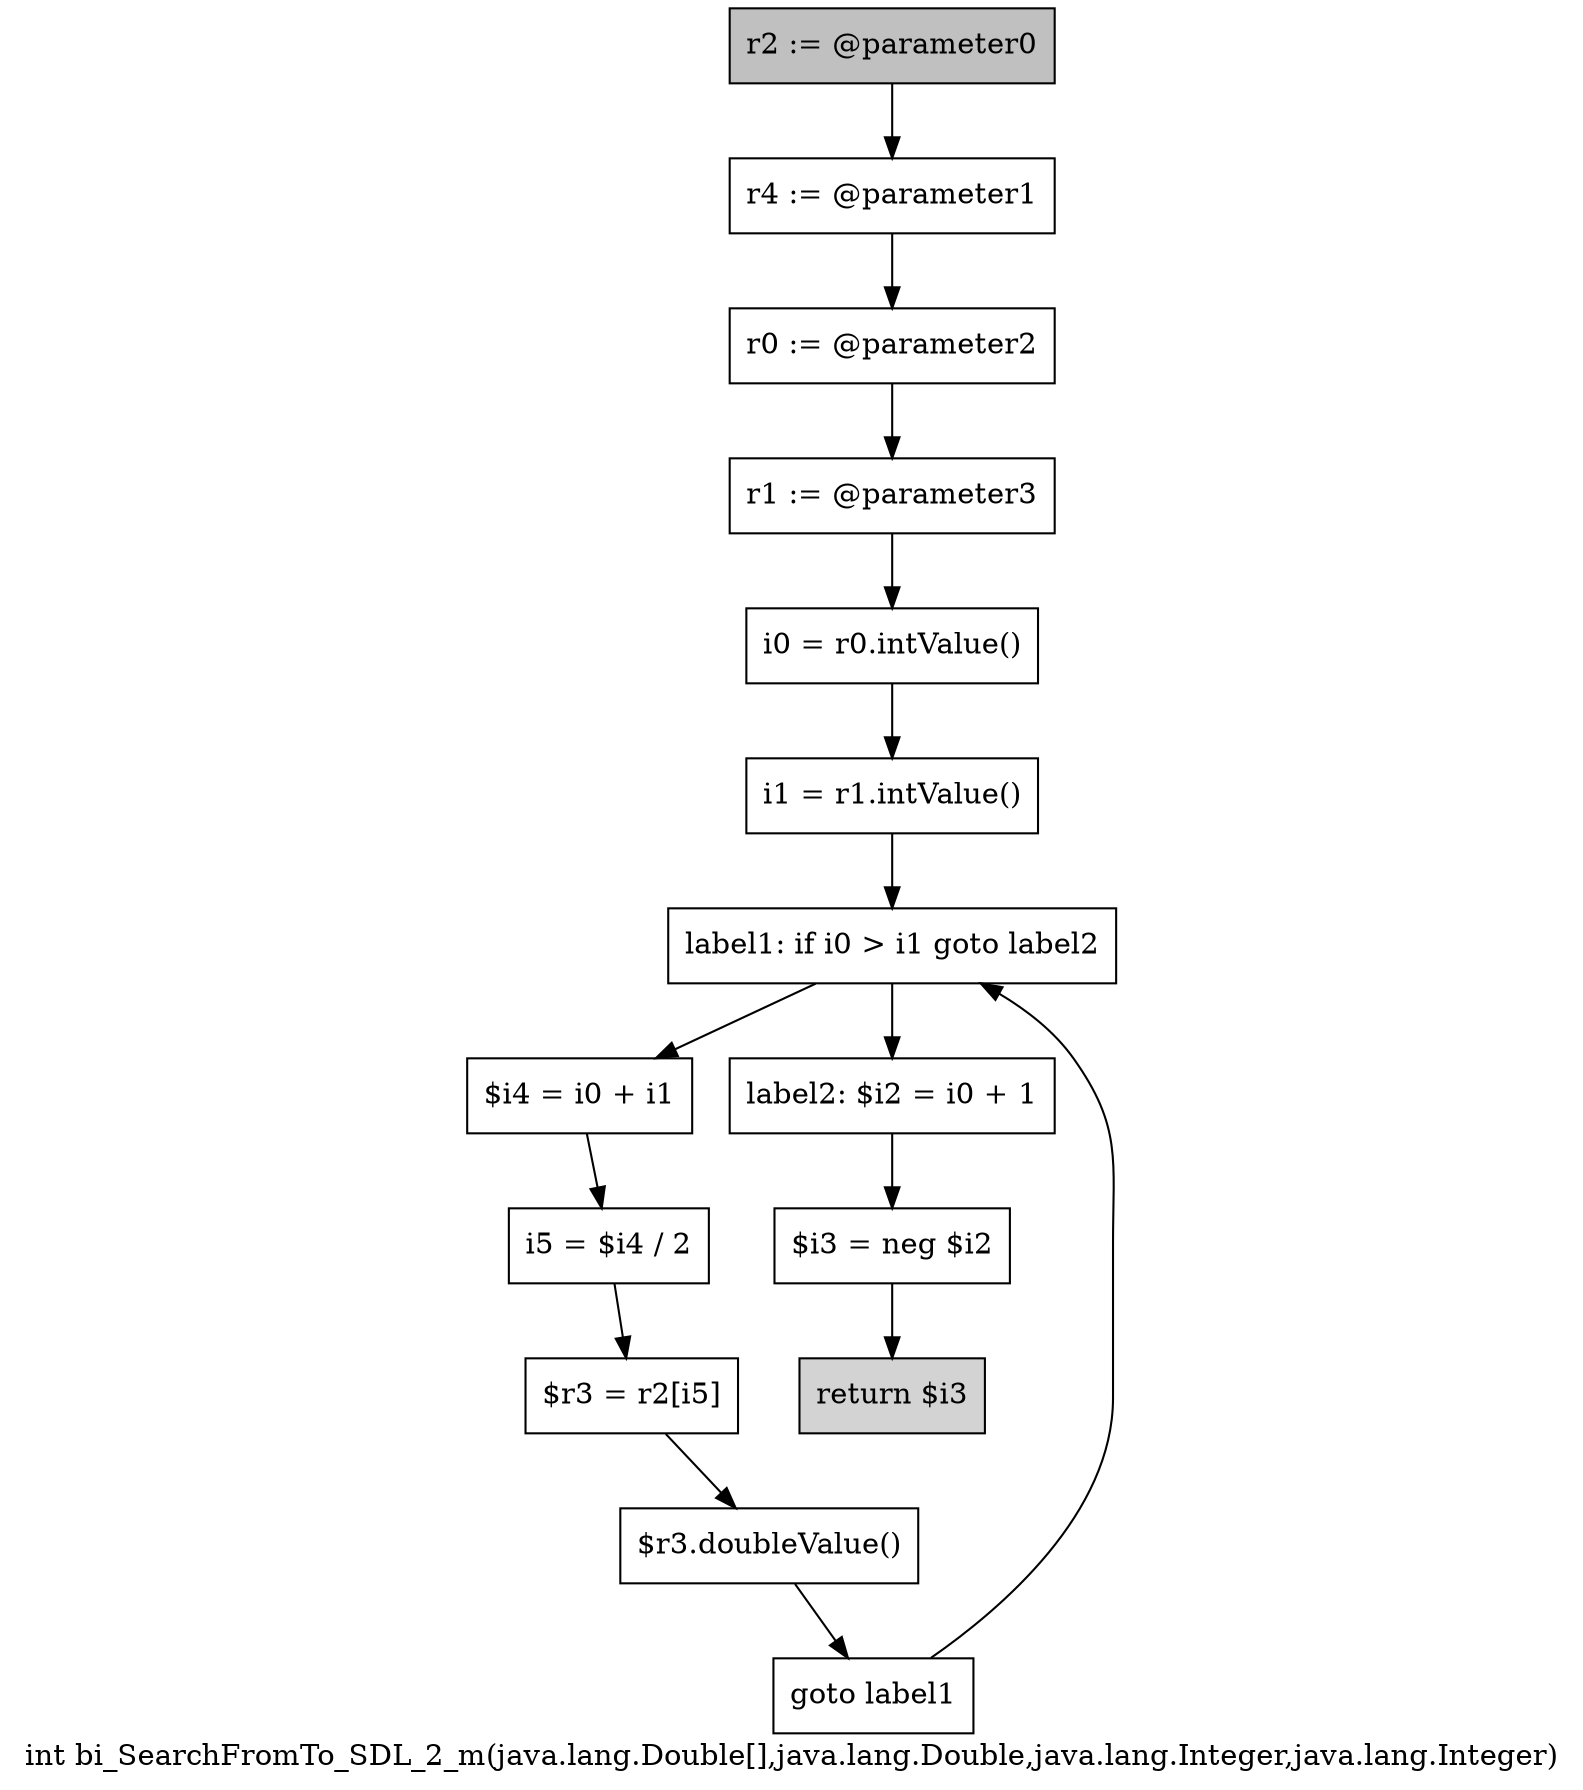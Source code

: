 digraph "int bi_SearchFromTo_SDL_2_m(java.lang.Double[],java.lang.Double,java.lang.Integer,java.lang.Integer)" {
    label="int bi_SearchFromTo_SDL_2_m(java.lang.Double[],java.lang.Double,java.lang.Integer,java.lang.Integer)";
    node [shape=box];
    "0" [style=filled,fillcolor=gray,label="r2 := @parameter0",];
    "1" [label="r4 := @parameter1",];
    "0"->"1";
    "2" [label="r0 := @parameter2",];
    "1"->"2";
    "3" [label="r1 := @parameter3",];
    "2"->"3";
    "4" [label="i0 = r0.intValue()",];
    "3"->"4";
    "5" [label="i1 = r1.intValue()",];
    "4"->"5";
    "6" [label="label1: if i0 > i1 goto label2",];
    "5"->"6";
    "7" [label="$i4 = i0 + i1",];
    "6"->"7";
    "12" [label="label2: $i2 = i0 + 1",];
    "6"->"12";
    "8" [label="i5 = $i4 / 2",];
    "7"->"8";
    "9" [label="$r3 = r2[i5]",];
    "8"->"9";
    "10" [label="$r3.doubleValue()",];
    "9"->"10";
    "11" [label="goto label1",];
    "10"->"11";
    "11"->"6";
    "13" [label="$i3 = neg $i2",];
    "12"->"13";
    "14" [style=filled,fillcolor=lightgray,label="return $i3",];
    "13"->"14";
}
